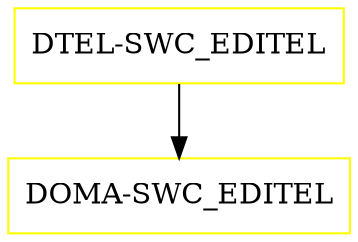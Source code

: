 digraph G {
  "DTEL-SWC_EDITEL" [shape=box,color=yellow];
  "DOMA-SWC_EDITEL" [shape=box,color=yellow,URL="./DOMA_SWC_EDITEL.html"];
  "DTEL-SWC_EDITEL" -> "DOMA-SWC_EDITEL";
}
